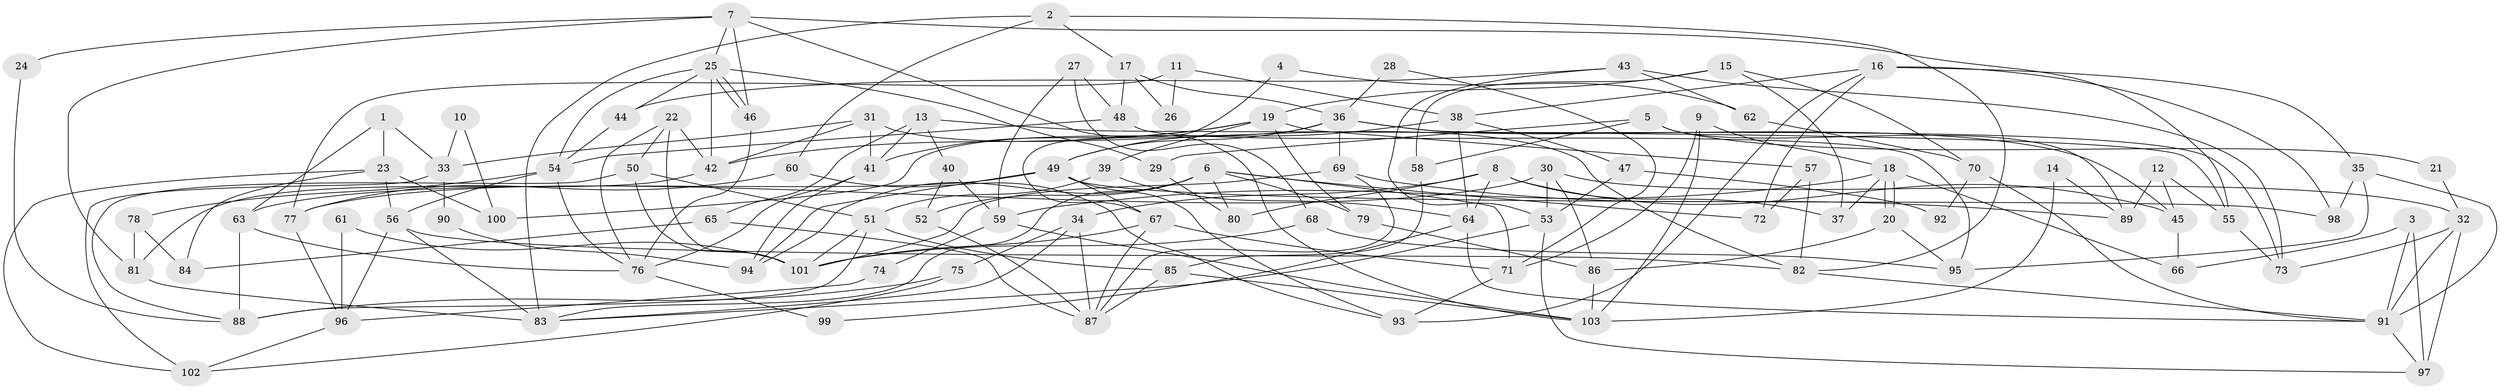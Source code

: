 // Generated by graph-tools (version 1.1) at 2025/26/03/09/25 03:26:10]
// undirected, 103 vertices, 206 edges
graph export_dot {
graph [start="1"]
  node [color=gray90,style=filled];
  1;
  2;
  3;
  4;
  5;
  6;
  7;
  8;
  9;
  10;
  11;
  12;
  13;
  14;
  15;
  16;
  17;
  18;
  19;
  20;
  21;
  22;
  23;
  24;
  25;
  26;
  27;
  28;
  29;
  30;
  31;
  32;
  33;
  34;
  35;
  36;
  37;
  38;
  39;
  40;
  41;
  42;
  43;
  44;
  45;
  46;
  47;
  48;
  49;
  50;
  51;
  52;
  53;
  54;
  55;
  56;
  57;
  58;
  59;
  60;
  61;
  62;
  63;
  64;
  65;
  66;
  67;
  68;
  69;
  70;
  71;
  72;
  73;
  74;
  75;
  76;
  77;
  78;
  79;
  80;
  81;
  82;
  83;
  84;
  85;
  86;
  87;
  88;
  89;
  90;
  91;
  92;
  93;
  94;
  95;
  96;
  97;
  98;
  99;
  100;
  101;
  102;
  103;
  1 -- 63;
  1 -- 23;
  1 -- 33;
  2 -- 17;
  2 -- 82;
  2 -- 60;
  2 -- 83;
  3 -- 97;
  3 -- 91;
  3 -- 66;
  4 -- 67;
  4 -- 62;
  5 -- 29;
  5 -- 89;
  5 -- 21;
  5 -- 58;
  6 -- 71;
  6 -- 83;
  6 -- 52;
  6 -- 72;
  6 -- 79;
  6 -- 80;
  6 -- 94;
  7 -- 103;
  7 -- 81;
  7 -- 24;
  7 -- 25;
  7 -- 46;
  7 -- 55;
  8 -- 64;
  8 -- 37;
  8 -- 34;
  8 -- 45;
  8 -- 80;
  9 -- 18;
  9 -- 103;
  9 -- 71;
  10 -- 33;
  10 -- 100;
  11 -- 38;
  11 -- 77;
  11 -- 26;
  12 -- 45;
  12 -- 55;
  12 -- 89;
  13 -- 41;
  13 -- 55;
  13 -- 40;
  13 -- 65;
  14 -- 103;
  14 -- 89;
  15 -- 58;
  15 -- 19;
  15 -- 37;
  15 -- 70;
  16 -- 98;
  16 -- 93;
  16 -- 35;
  16 -- 38;
  16 -- 72;
  17 -- 36;
  17 -- 48;
  17 -- 26;
  18 -- 20;
  18 -- 20;
  18 -- 66;
  18 -- 37;
  18 -- 59;
  19 -- 42;
  19 -- 41;
  19 -- 39;
  19 -- 57;
  19 -- 79;
  20 -- 95;
  20 -- 86;
  21 -- 32;
  22 -- 76;
  22 -- 50;
  22 -- 42;
  22 -- 101;
  23 -- 84;
  23 -- 56;
  23 -- 100;
  23 -- 102;
  24 -- 88;
  25 -- 46;
  25 -- 46;
  25 -- 29;
  25 -- 42;
  25 -- 44;
  25 -- 54;
  27 -- 59;
  27 -- 48;
  27 -- 68;
  28 -- 36;
  28 -- 71;
  29 -- 80;
  30 -- 77;
  30 -- 86;
  30 -- 32;
  30 -- 53;
  31 -- 82;
  31 -- 42;
  31 -- 33;
  31 -- 41;
  32 -- 97;
  32 -- 73;
  32 -- 91;
  33 -- 90;
  33 -- 102;
  34 -- 83;
  34 -- 75;
  34 -- 87;
  35 -- 91;
  35 -- 95;
  35 -- 98;
  36 -- 69;
  36 -- 73;
  36 -- 45;
  36 -- 49;
  36 -- 100;
  38 -- 49;
  38 -- 47;
  38 -- 64;
  39 -- 51;
  39 -- 64;
  40 -- 52;
  40 -- 59;
  41 -- 76;
  41 -- 94;
  42 -- 81;
  43 -- 44;
  43 -- 53;
  43 -- 62;
  43 -- 73;
  44 -- 54;
  45 -- 66;
  46 -- 76;
  47 -- 53;
  47 -- 92;
  48 -- 95;
  48 -- 54;
  49 -- 94;
  49 -- 63;
  49 -- 67;
  49 -- 93;
  49 -- 98;
  50 -- 51;
  50 -- 101;
  50 -- 88;
  51 -- 101;
  51 -- 88;
  51 -- 85;
  52 -- 87;
  53 -- 83;
  53 -- 97;
  54 -- 76;
  54 -- 56;
  54 -- 78;
  55 -- 73;
  56 -- 82;
  56 -- 83;
  56 -- 96;
  57 -- 72;
  57 -- 82;
  58 -- 85;
  59 -- 74;
  59 -- 103;
  60 -- 93;
  60 -- 77;
  61 -- 101;
  61 -- 96;
  62 -- 70;
  63 -- 88;
  63 -- 76;
  64 -- 91;
  64 -- 99;
  65 -- 87;
  65 -- 84;
  67 -- 87;
  67 -- 71;
  67 -- 101;
  68 -- 101;
  68 -- 95;
  69 -- 87;
  69 -- 101;
  69 -- 89;
  70 -- 91;
  70 -- 92;
  71 -- 93;
  74 -- 96;
  75 -- 102;
  75 -- 88;
  76 -- 99;
  77 -- 96;
  78 -- 81;
  78 -- 84;
  79 -- 86;
  81 -- 83;
  82 -- 91;
  85 -- 103;
  85 -- 87;
  86 -- 103;
  90 -- 94;
  91 -- 97;
  96 -- 102;
}
